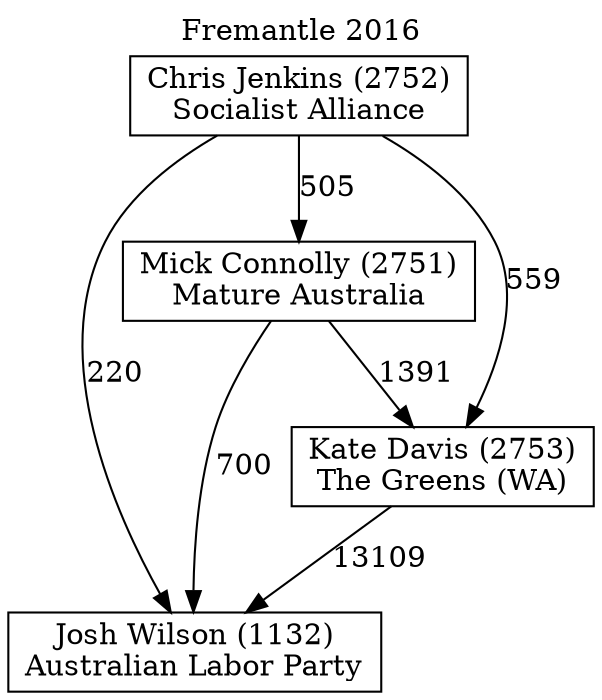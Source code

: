 // House preference flow
digraph "Josh Wilson (1132)_Fremantle_2016" {
	graph [label="Fremantle 2016" labelloc=t mclimit=10]
	node [shape=box]
	"Mick Connolly (2751)" [label="Mick Connolly (2751)
Mature Australia"]
	"Chris Jenkins (2752)" [label="Chris Jenkins (2752)
Socialist Alliance"]
	"Josh Wilson (1132)" [label="Josh Wilson (1132)
Australian Labor Party"]
	"Kate Davis (2753)" [label="Kate Davis (2753)
The Greens (WA)"]
	"Mick Connolly (2751)" -> "Kate Davis (2753)" [label=1391]
	"Chris Jenkins (2752)" -> "Kate Davis (2753)" [label=559]
	"Chris Jenkins (2752)" -> "Josh Wilson (1132)" [label=220]
	"Kate Davis (2753)" -> "Josh Wilson (1132)" [label=13109]
	"Mick Connolly (2751)" -> "Josh Wilson (1132)" [label=700]
	"Chris Jenkins (2752)" -> "Mick Connolly (2751)" [label=505]
}
